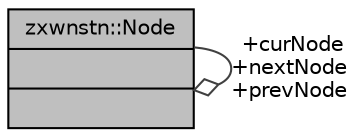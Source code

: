 digraph "zxwnstn::Node"
{
 // LATEX_PDF_SIZE
  edge [fontname="Helvetica",fontsize="10",labelfontname="Helvetica",labelfontsize="10"];
  node [fontname="Helvetica",fontsize="10",shape=record];
  Node1 [label="{zxwnstn::Node\n||}",height=0.2,width=0.4,color="black", fillcolor="grey75", style="filled", fontcolor="black",tooltip="MyClass 안에 들어가는 Node다리"];
  Node1 -> Node1 [color="grey25",fontsize="10",style="solid",label=" +curNode\n+nextNode\n+prevNode" ,arrowhead="odiamond"];
}
